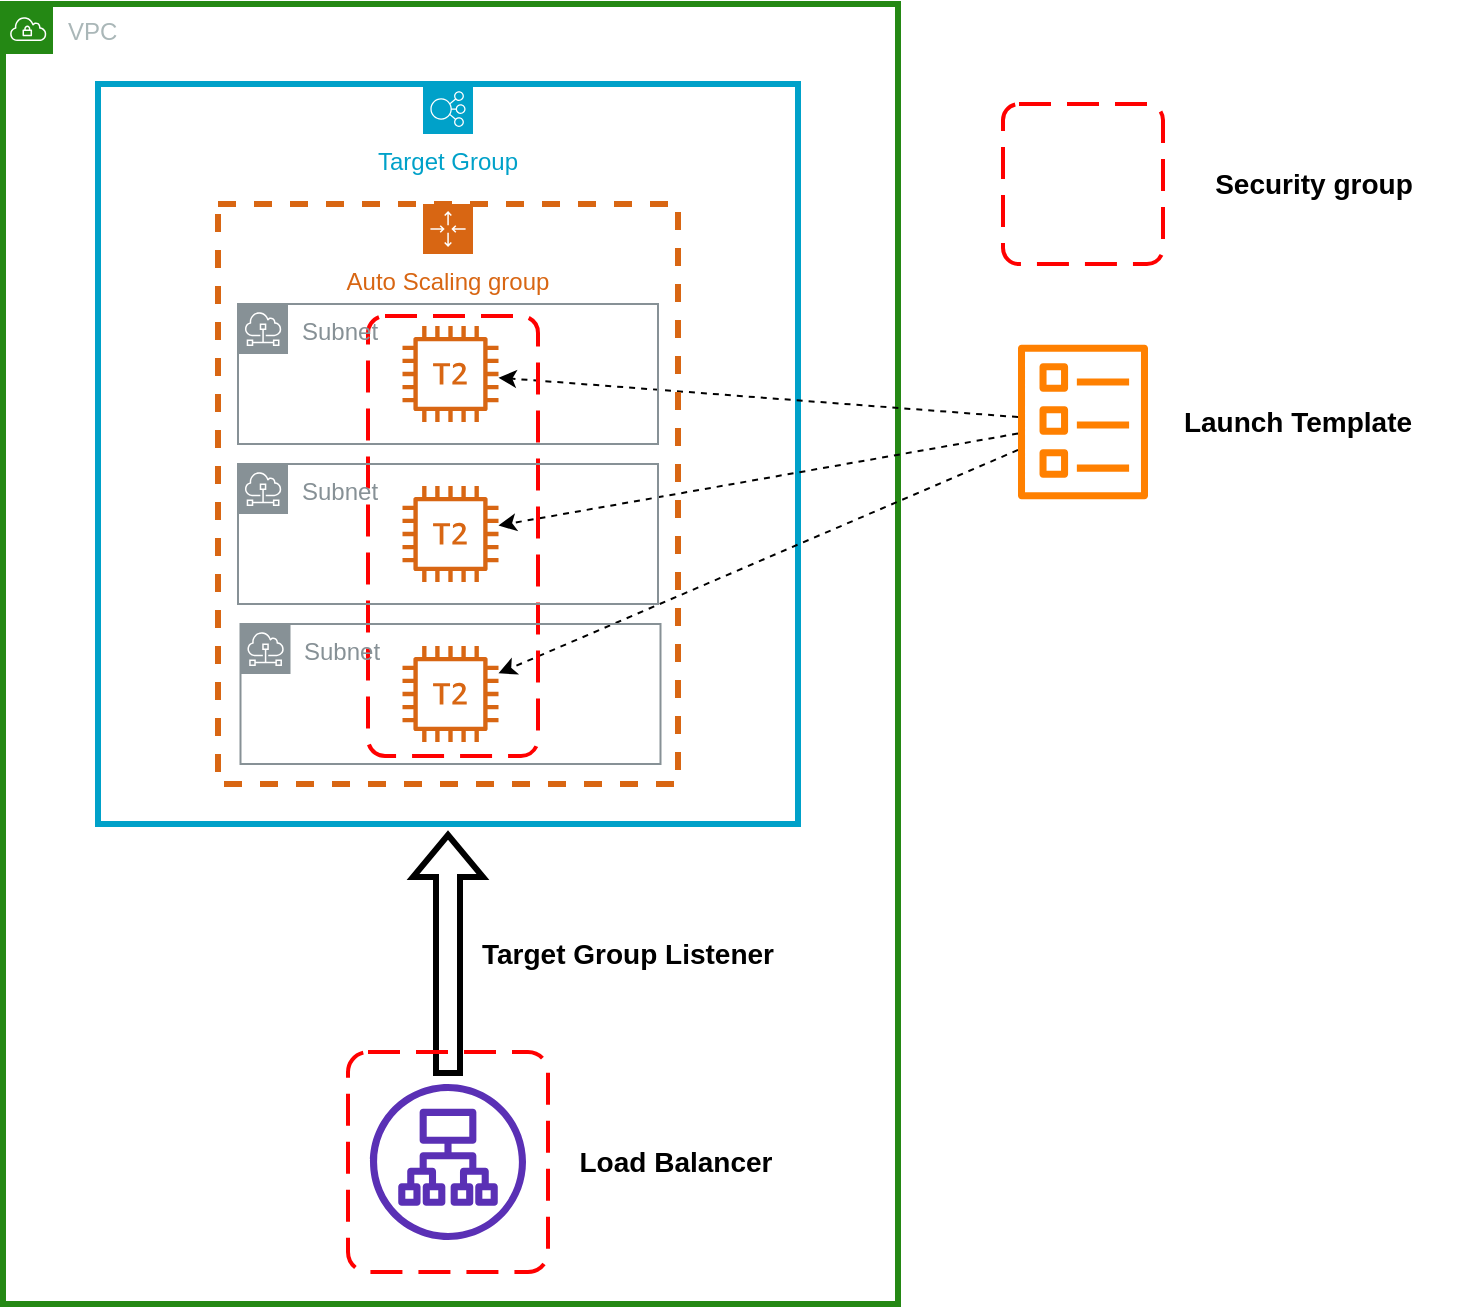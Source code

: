 <mxfile version="13.6.2" type="device"><diagram id="YuM5Wymhy5XmRWcJVpHp" name="Page-1"><mxGraphModel dx="1185" dy="1585" grid="1" gridSize="10" guides="1" tooltips="1" connect="1" arrows="1" fold="1" page="1" pageScale="1" pageWidth="1600" pageHeight="900" math="0" shadow="0" extFonts="Architects Daughter^https://fonts.googleapis.com/css?family=Architects+Daughter"><root><mxCell id="0"/><mxCell id="1" parent="0"/><mxCell id="ZgSiD9ZsZ-u420Py46XU-24" value="VPC" style="points=[[0,0],[0.25,0],[0.5,0],[0.75,0],[1,0],[1,0.25],[1,0.5],[1,0.75],[1,1],[0.75,1],[0.5,1],[0.25,1],[0,1],[0,0.75],[0,0.5],[0,0.25]];outlineConnect=0;gradientColor=none;html=1;whiteSpace=wrap;fontSize=12;fontStyle=0;shape=mxgraph.aws4.group;grIcon=mxgraph.aws4.group_vpc;strokeColor=#248814;fillColor=none;verticalAlign=top;align=left;spacingLeft=30;fontColor=#AAB7B8;dashed=0;strokeWidth=3;" vertex="1" parent="1"><mxGeometry x="102.5" y="-40" width="447.5" height="650" as="geometry"/></mxCell><mxCell id="ZgSiD9ZsZ-u420Py46XU-15" value="Target Group&lt;br&gt;" style="outlineConnect=0;gradientColor=none;html=1;whiteSpace=wrap;fontSize=12;fontStyle=0;shape=mxgraph.aws4.groupCenter;grIcon=mxgraph.aws4.group_elastic_load_balancing;grStroke=1;strokeColor=#00A1C9;fillColor=none;verticalAlign=top;align=center;fontColor=#00A1C9;dashed=0;spacingTop=25;strokeWidth=3;" vertex="1" parent="1"><mxGeometry x="150" width="350" height="370" as="geometry"/></mxCell><mxCell id="ZgSiD9ZsZ-u420Py46XU-32" style="rounded=0;orthogonalLoop=1;jettySize=auto;html=1;strokeWidth=1;fontFamily=Architects Daughter;fontSize=14;dashed=1;" edge="1" parent="1" source="ZgSiD9ZsZ-u420Py46XU-2" target="ZgSiD9ZsZ-u420Py46XU-28"><mxGeometry relative="1" as="geometry"/></mxCell><mxCell id="ZgSiD9ZsZ-u420Py46XU-33" style="rounded=0;orthogonalLoop=1;jettySize=auto;html=1;strokeWidth=1;fontFamily=Architects Daughter;fontSize=14;dashed=1;" edge="1" parent="1" source="ZgSiD9ZsZ-u420Py46XU-2" target="ZgSiD9ZsZ-u420Py46XU-29"><mxGeometry relative="1" as="geometry"/></mxCell><mxCell id="ZgSiD9ZsZ-u420Py46XU-34" style="rounded=0;orthogonalLoop=1;jettySize=auto;html=1;strokeWidth=1;fontFamily=Architects Daughter;fontSize=14;dashed=1;" edge="1" parent="1" source="ZgSiD9ZsZ-u420Py46XU-2" target="ZgSiD9ZsZ-u420Py46XU-30"><mxGeometry relative="1" as="geometry"/></mxCell><mxCell id="ZgSiD9ZsZ-u420Py46XU-2" value="" style="outlineConnect=0;fontColor=#232F3E;gradientColor=none;strokeColor=none;dashed=0;verticalLabelPosition=bottom;verticalAlign=top;align=center;html=1;fontSize=12;fontStyle=0;aspect=fixed;pointerEvents=1;shape=mxgraph.aws4.template;fillColor=#FF8000;" vertex="1" parent="1"><mxGeometry x="610" y="130" width="65" height="78" as="geometry"/></mxCell><mxCell id="ZgSiD9ZsZ-u420Py46XU-4" value="Auto Scaling group" style="points=[[0,0],[0.25,0],[0.5,0],[0.75,0],[1,0],[1,0.25],[1,0.5],[1,0.75],[1,1],[0.75,1],[0.5,1],[0.25,1],[0,1],[0,0.75],[0,0.5],[0,0.25]];outlineConnect=0;gradientColor=none;html=1;whiteSpace=wrap;fontSize=12;fontStyle=0;shape=mxgraph.aws4.groupCenter;grIcon=mxgraph.aws4.group_auto_scaling_group;grStroke=1;strokeColor=#D86613;fillColor=none;verticalAlign=top;align=center;fontColor=#D86613;dashed=1;spacingTop=25;strokeWidth=3;" vertex="1" parent="1"><mxGeometry x="210" y="60" width="230" height="290" as="geometry"/></mxCell><mxCell id="ZgSiD9ZsZ-u420Py46XU-9" value="" style="rounded=1;arcSize=10;dashed=1;strokeColor=#ff0000;fillColor=none;gradientColor=none;dashPattern=8 4;strokeWidth=2;" vertex="1" parent="1"><mxGeometry x="285" y="116" width="85" height="220" as="geometry"/></mxCell><mxCell id="ZgSiD9ZsZ-u420Py46XU-17" style="edgeStyle=orthogonalEdgeStyle;rounded=0;orthogonalLoop=1;jettySize=auto;html=1;strokeWidth=3;shape=flexArrow;sourcePerimeterSpacing=4;targetPerimeterSpacing=4;" edge="1" parent="1" source="ZgSiD9ZsZ-u420Py46XU-14" target="ZgSiD9ZsZ-u420Py46XU-15"><mxGeometry relative="1" as="geometry"/></mxCell><mxCell id="ZgSiD9ZsZ-u420Py46XU-14" value="" style="outlineConnect=0;fontColor=#232F3E;gradientColor=none;fillColor=#5A30B5;strokeColor=none;dashed=0;verticalLabelPosition=bottom;verticalAlign=top;align=center;html=1;fontSize=12;fontStyle=0;aspect=fixed;pointerEvents=1;shape=mxgraph.aws4.application_load_balancer;" vertex="1" parent="1"><mxGeometry x="286" y="500" width="78" height="78" as="geometry"/></mxCell><mxCell id="ZgSiD9ZsZ-u420Py46XU-18" value="Target Group Listener" style="text;html=1;strokeColor=none;fillColor=none;align=center;verticalAlign=middle;whiteSpace=wrap;rounded=0;fontStyle=1;fontSize=14;" vertex="1" parent="1"><mxGeometry x="340" y="420" width="150" height="30" as="geometry"/></mxCell><mxCell id="ZgSiD9ZsZ-u420Py46XU-19" value="Load Balancer" style="text;html=1;strokeColor=none;fillColor=none;align=center;verticalAlign=middle;whiteSpace=wrap;rounded=0;fontStyle=1;fontSize=14;" vertex="1" parent="1"><mxGeometry x="364" y="524" width="150" height="30" as="geometry"/></mxCell><mxCell id="ZgSiD9ZsZ-u420Py46XU-21" value="" style="rounded=1;arcSize=10;dashed=1;strokeColor=#ff0000;fillColor=none;gradientColor=none;dashPattern=8 4;strokeWidth=2;" vertex="1" parent="1"><mxGeometry x="275" y="484" width="100" height="110" as="geometry"/></mxCell><mxCell id="ZgSiD9ZsZ-u420Py46XU-22" value="Launch Template" style="text;html=1;strokeColor=none;fillColor=none;align=center;verticalAlign=middle;whiteSpace=wrap;rounded=0;fontStyle=1;fontSize=14;" vertex="1" parent="1"><mxGeometry x="675" y="154" width="150" height="30" as="geometry"/></mxCell><mxCell id="ZgSiD9ZsZ-u420Py46XU-25" value="Subnet" style="outlineConnect=0;gradientColor=none;html=1;whiteSpace=wrap;fontSize=12;fontStyle=0;shape=mxgraph.aws4.group;grIcon=mxgraph.aws4.group_subnet;strokeColor=#879196;fillColor=none;verticalAlign=top;align=left;spacingLeft=30;fontColor=#879196;dashed=0;" vertex="1" parent="1"><mxGeometry x="220" y="110" width="210" height="70" as="geometry"/></mxCell><mxCell id="ZgSiD9ZsZ-u420Py46XU-26" value="Subnet" style="outlineConnect=0;gradientColor=none;html=1;whiteSpace=wrap;fontSize=12;fontStyle=0;shape=mxgraph.aws4.group;grIcon=mxgraph.aws4.group_subnet;strokeColor=#879196;fillColor=none;verticalAlign=top;align=left;spacingLeft=30;fontColor=#879196;dashed=0;" vertex="1" parent="1"><mxGeometry x="220" y="190" width="210" height="70" as="geometry"/></mxCell><mxCell id="ZgSiD9ZsZ-u420Py46XU-27" value="Subnet" style="outlineConnect=0;gradientColor=none;html=1;whiteSpace=wrap;fontSize=12;fontStyle=0;shape=mxgraph.aws4.group;grIcon=mxgraph.aws4.group_subnet;strokeColor=#879196;fillColor=none;verticalAlign=top;align=left;spacingLeft=30;fontColor=#879196;dashed=0;" vertex="1" parent="1"><mxGeometry x="221.25" y="270" width="210" height="70" as="geometry"/></mxCell><mxCell id="ZgSiD9ZsZ-u420Py46XU-28" value="" style="outlineConnect=0;fontColor=#232F3E;gradientColor=none;fillColor=#D86613;strokeColor=none;dashed=0;verticalLabelPosition=bottom;verticalAlign=top;align=center;html=1;fontSize=12;fontStyle=0;aspect=fixed;pointerEvents=1;shape=mxgraph.aws4.t2_instance;" vertex="1" parent="1"><mxGeometry x="302.25" y="121" width="48" height="48" as="geometry"/></mxCell><mxCell id="ZgSiD9ZsZ-u420Py46XU-29" value="" style="outlineConnect=0;fontColor=#232F3E;gradientColor=none;fillColor=#D86613;strokeColor=none;dashed=0;verticalLabelPosition=bottom;verticalAlign=top;align=center;html=1;fontSize=12;fontStyle=0;aspect=fixed;pointerEvents=1;shape=mxgraph.aws4.t2_instance;" vertex="1" parent="1"><mxGeometry x="302.25" y="201" width="48" height="48" as="geometry"/></mxCell><mxCell id="ZgSiD9ZsZ-u420Py46XU-30" value="" style="outlineConnect=0;fontColor=#232F3E;gradientColor=none;fillColor=#D86613;strokeColor=none;dashed=0;verticalLabelPosition=bottom;verticalAlign=top;align=center;html=1;fontSize=12;fontStyle=0;aspect=fixed;pointerEvents=1;shape=mxgraph.aws4.t2_instance;" vertex="1" parent="1"><mxGeometry x="302.25" y="281" width="48" height="48" as="geometry"/></mxCell><mxCell id="ZgSiD9ZsZ-u420Py46XU-37" value="" style="rounded=1;arcSize=10;dashed=1;strokeColor=#ff0000;fillColor=none;gradientColor=none;dashPattern=8 4;strokeWidth=2;" vertex="1" parent="1"><mxGeometry x="602.5" y="10" width="80" height="80" as="geometry"/></mxCell><mxCell id="ZgSiD9ZsZ-u420Py46XU-38" value="Security group" style="text;html=1;strokeColor=none;fillColor=none;align=center;verticalAlign=middle;whiteSpace=wrap;rounded=0;fontStyle=1;fontSize=14;" vertex="1" parent="1"><mxGeometry x="682.5" y="35" width="150" height="30" as="geometry"/></mxCell></root></mxGraphModel></diagram></mxfile>